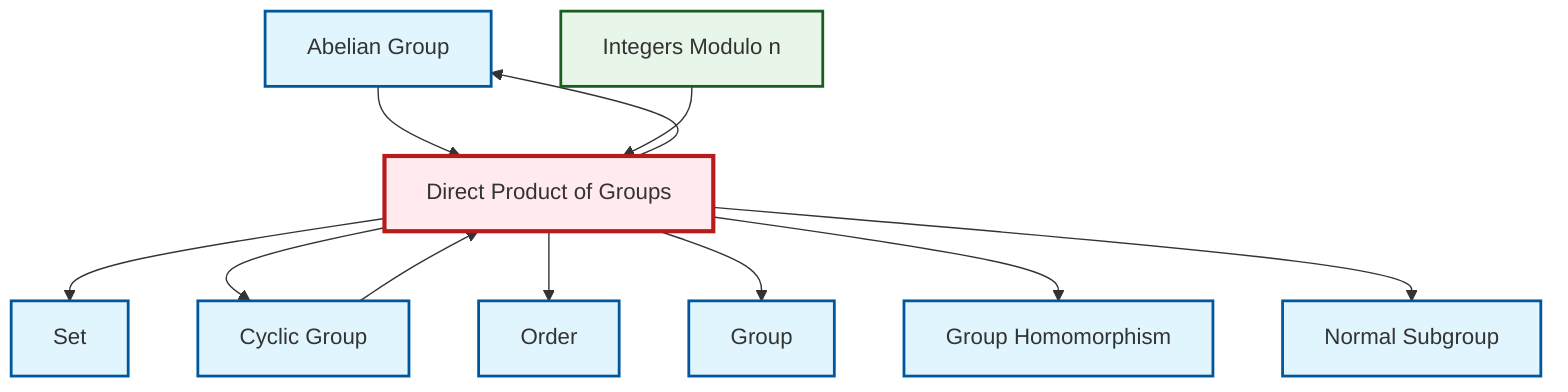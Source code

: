 graph TD
    classDef definition fill:#e1f5fe,stroke:#01579b,stroke-width:2px
    classDef theorem fill:#f3e5f5,stroke:#4a148c,stroke-width:2px
    classDef axiom fill:#fff3e0,stroke:#e65100,stroke-width:2px
    classDef example fill:#e8f5e9,stroke:#1b5e20,stroke-width:2px
    classDef current fill:#ffebee,stroke:#b71c1c,stroke-width:3px
    def-order["Order"]:::definition
    def-abelian-group["Abelian Group"]:::definition
    def-normal-subgroup["Normal Subgroup"]:::definition
    def-cyclic-group["Cyclic Group"]:::definition
    ex-quotient-integers-mod-n["Integers Modulo n"]:::example
    def-group["Group"]:::definition
    def-direct-product["Direct Product of Groups"]:::definition
    def-homomorphism["Group Homomorphism"]:::definition
    def-set["Set"]:::definition
    def-direct-product --> def-set
    def-direct-product --> def-cyclic-group
    def-abelian-group --> def-direct-product
    def-cyclic-group --> def-direct-product
    ex-quotient-integers-mod-n --> def-direct-product
    def-direct-product --> def-abelian-group
    def-direct-product --> def-order
    def-direct-product --> def-group
    def-direct-product --> def-homomorphism
    def-direct-product --> def-normal-subgroup
    class def-direct-product current